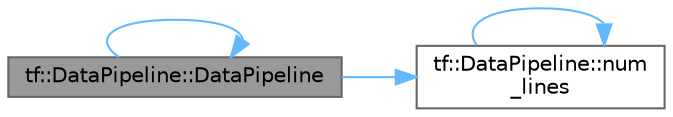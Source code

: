 digraph "tf::DataPipeline::DataPipeline"
{
 // LATEX_PDF_SIZE
  bgcolor="transparent";
  edge [fontname=Helvetica,fontsize=10,labelfontname=Helvetica,labelfontsize=10];
  node [fontname=Helvetica,fontsize=10,shape=box,height=0.2,width=0.4];
  rankdir="LR";
  Node1 [id="Node000001",label="tf::DataPipeline::DataPipeline",height=0.2,width=0.4,color="gray40", fillcolor="grey60", style="filled", fontcolor="black",tooltip="constructs a data-parallel pipeline object"];
  Node1 -> Node1 [id="edge4_Node000001_Node000001",color="steelblue1",style="solid",tooltip=" "];
  Node1 -> Node2 [id="edge5_Node000001_Node000002",color="steelblue1",style="solid",tooltip=" "];
  Node2 [id="Node000002",label="tf::DataPipeline::num\l_lines",height=0.2,width=0.4,color="grey40", fillcolor="white", style="filled",URL="$classtf_1_1_data_pipeline.html#aaa74a52dac68155a9b73f5f70d9d14aa",tooltip="queries the number of parallel lines"];
  Node2 -> Node2 [id="edge6_Node000002_Node000002",color="steelblue1",style="solid",tooltip=" "];
}
